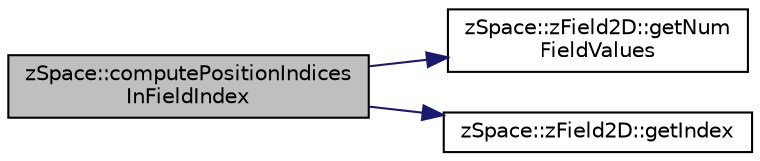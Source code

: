 digraph "zSpace::computePositionIndicesInFieldIndex"
{
  edge [fontname="Helvetica",fontsize="10",labelfontname="Helvetica",labelfontsize="10"];
  node [fontname="Helvetica",fontsize="10",shape=record];
  rankdir="LR";
  Node78 [label="zSpace::computePositionIndices\lInFieldIndex",height=0.2,width=0.4,color="black", fillcolor="grey75", style="filled", fontcolor="black"];
  Node78 -> Node79 [color="midnightblue",fontsize="10",style="solid",fontname="Helvetica"];
  Node79 [label="zSpace::zField2D::getNum\lFieldValues",height=0.2,width=0.4,color="black", fillcolor="white", style="filled",URL="$classz_space_1_1z_field2_d.html#a9653766f0481ed227502cc19f5fd8b8d",tooltip="This method retruns the number of scalars in the field. "];
  Node78 -> Node80 [color="midnightblue",fontsize="10",style="solid",fontname="Helvetica"];
  Node80 [label="zSpace::zField2D::getIndex",height=0.2,width=0.4,color="black", fillcolor="white", style="filled",URL="$classz_space_1_1z_field2_d.html#a5e8bfbc48161640cd7516ea0a46b901c",tooltip="This method gets the index of the field at the input position. "];
}

